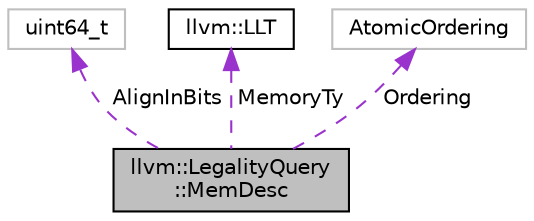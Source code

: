 digraph "llvm::LegalityQuery::MemDesc"
{
 // LATEX_PDF_SIZE
  bgcolor="transparent";
  edge [fontname="Helvetica",fontsize="10",labelfontname="Helvetica",labelfontsize="10"];
  node [fontname="Helvetica",fontsize="10",shape=record];
  Node1 [label="llvm::LegalityQuery\l::MemDesc",height=0.2,width=0.4,color="black", fillcolor="grey75", style="filled", fontcolor="black",tooltip=" "];
  Node2 -> Node1 [dir="back",color="darkorchid3",fontsize="10",style="dashed",label=" AlignInBits" ,fontname="Helvetica"];
  Node2 [label="uint64_t",height=0.2,width=0.4,color="grey75",tooltip=" "];
  Node3 -> Node1 [dir="back",color="darkorchid3",fontsize="10",style="dashed",label=" MemoryTy" ,fontname="Helvetica"];
  Node3 [label="llvm::LLT",height=0.2,width=0.4,color="black",URL="$classllvm_1_1LLT.html",tooltip=" "];
  Node4 -> Node1 [dir="back",color="darkorchid3",fontsize="10",style="dashed",label=" Ordering" ,fontname="Helvetica"];
  Node4 [label="AtomicOrdering",height=0.2,width=0.4,color="grey75",tooltip=" "];
}
